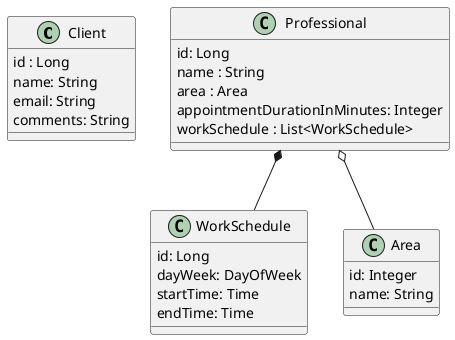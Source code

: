 @startuml "Modelo conceitual"



class Client {
    id : Long
    name: String
    email: String
    comments: String
}


class Professional {
    id: Long
    name : String
    area : Area
    appointmentDurationInMinutes: Integer
    workSchedule : List<WorkSchedule>
    
}

class WorkSchedule {
    id: Long
    dayWeek: DayOfWeek
    startTime: Time
    endTime: Time
}

class Area {
    id: Integer
    name: String
}


Professional o-- Area
Professional *-- WorkSchedule

@enduml